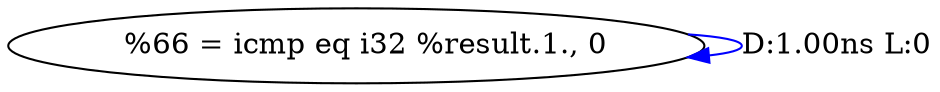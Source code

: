 digraph {
Node0x29b6b90[label="  %66 = icmp eq i32 %result.1., 0"];
Node0x29b6b90 -> Node0x29b6b90[label="D:1.00ns L:0",color=blue];
}
